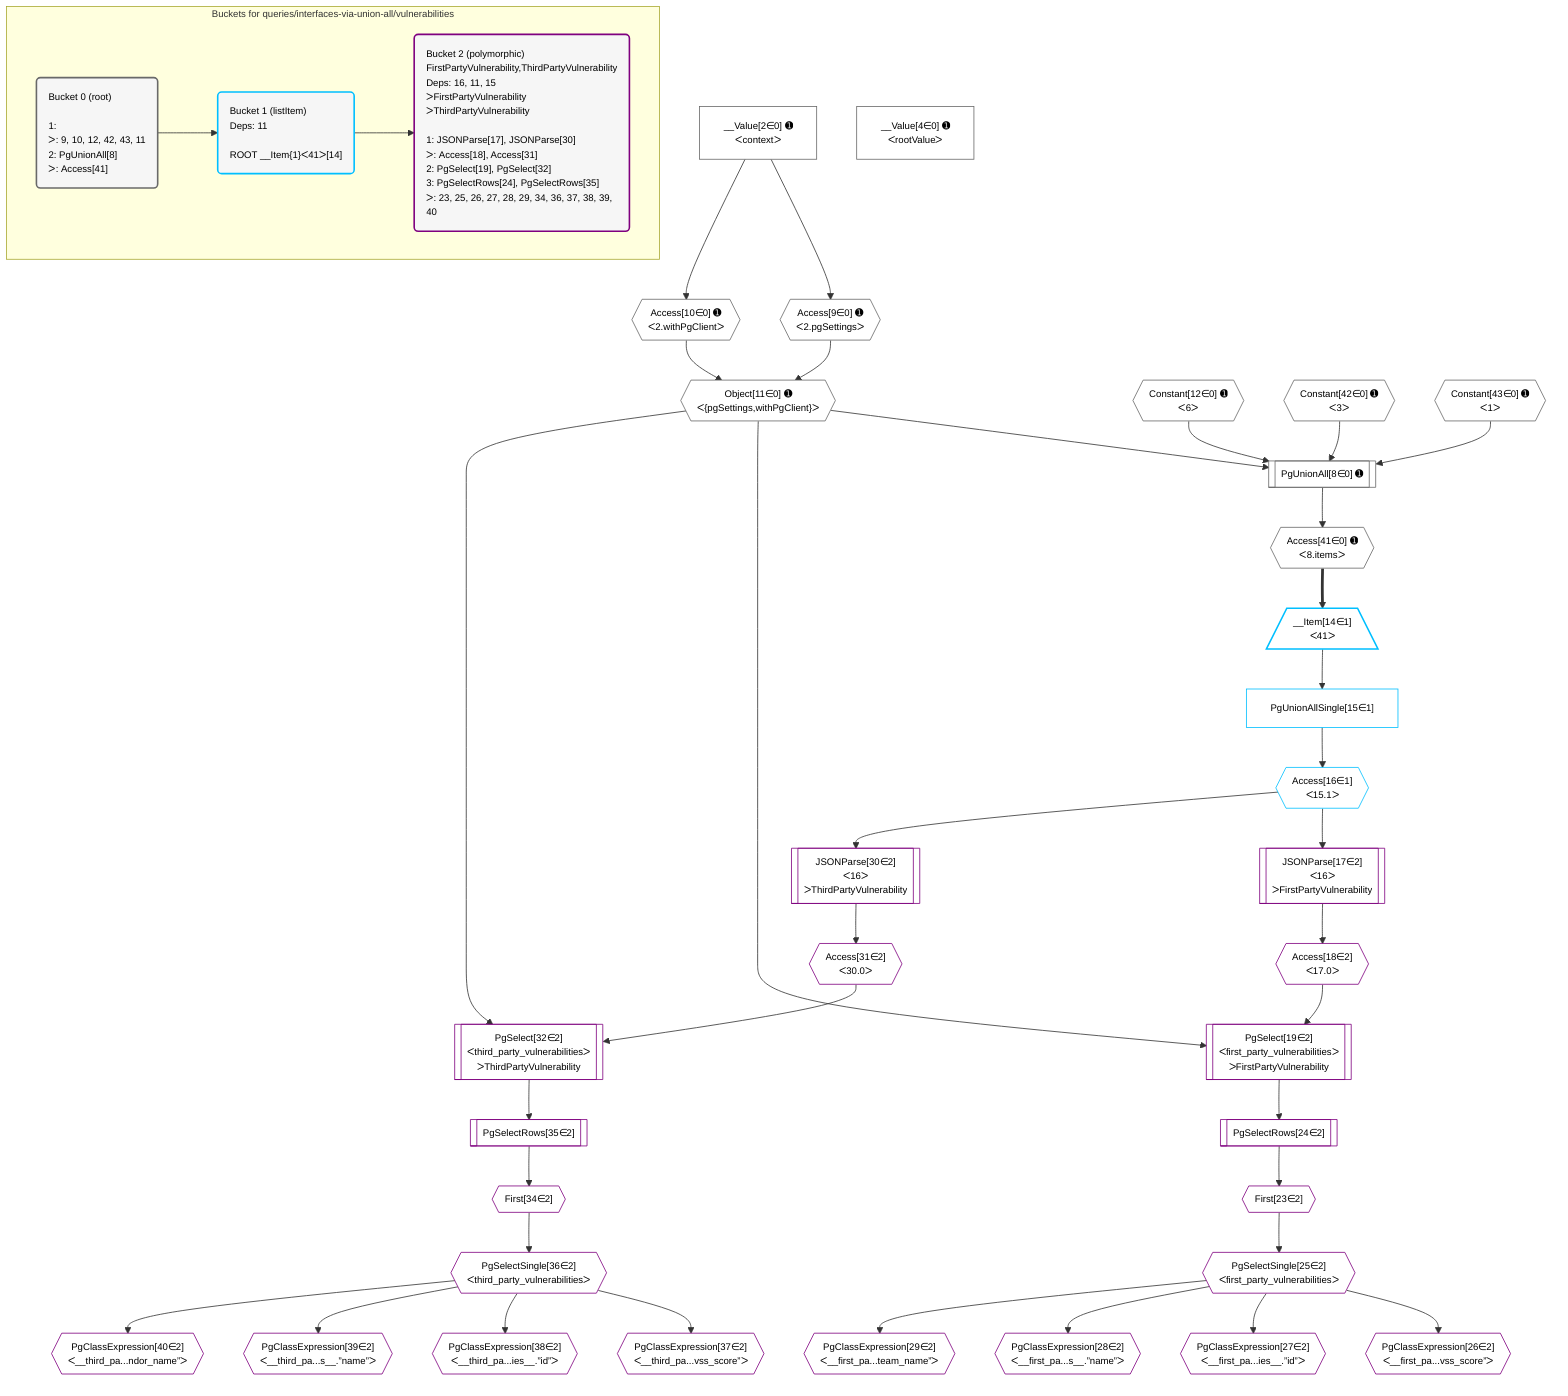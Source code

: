 %%{init: {'themeVariables': { 'fontSize': '12px'}}}%%
graph TD
    classDef path fill:#eee,stroke:#000,color:#000
    classDef plan fill:#fff,stroke-width:1px,color:#000
    classDef itemplan fill:#fff,stroke-width:2px,color:#000
    classDef unbatchedplan fill:#dff,stroke-width:1px,color:#000
    classDef sideeffectplan fill:#fcc,stroke-width:2px,color:#000
    classDef bucket fill:#f6f6f6,color:#000,stroke-width:2px,text-align:left


    %% plan dependencies
    PgUnionAll8[["PgUnionAll[8∈0] ➊"]]:::plan
    Object11{{"Object[11∈0] ➊<br />ᐸ{pgSettings,withPgClient}ᐳ"}}:::plan
    Constant12{{"Constant[12∈0] ➊<br />ᐸ6ᐳ"}}:::plan
    Constant42{{"Constant[42∈0] ➊<br />ᐸ3ᐳ"}}:::plan
    Constant43{{"Constant[43∈0] ➊<br />ᐸ1ᐳ"}}:::plan
    Object11 & Constant12 & Constant42 & Constant43 --> PgUnionAll8
    Access9{{"Access[9∈0] ➊<br />ᐸ2.pgSettingsᐳ"}}:::plan
    Access10{{"Access[10∈0] ➊<br />ᐸ2.withPgClientᐳ"}}:::plan
    Access9 & Access10 --> Object11
    __Value2["__Value[2∈0] ➊<br />ᐸcontextᐳ"]:::plan
    __Value2 --> Access9
    __Value2 --> Access10
    Access41{{"Access[41∈0] ➊<br />ᐸ8.itemsᐳ"}}:::plan
    PgUnionAll8 --> Access41
    __Value4["__Value[4∈0] ➊<br />ᐸrootValueᐳ"]:::plan
    __Item14[/"__Item[14∈1]<br />ᐸ41ᐳ"\]:::itemplan
    Access41 ==> __Item14
    PgUnionAllSingle15["PgUnionAllSingle[15∈1]"]:::plan
    __Item14 --> PgUnionAllSingle15
    Access16{{"Access[16∈1]<br />ᐸ15.1ᐳ"}}:::plan
    PgUnionAllSingle15 --> Access16
    PgSelect19[["PgSelect[19∈2]<br />ᐸfirst_party_vulnerabilitiesᐳ<br />ᐳFirstPartyVulnerability"]]:::plan
    Access18{{"Access[18∈2]<br />ᐸ17.0ᐳ"}}:::plan
    Object11 & Access18 --> PgSelect19
    PgSelect32[["PgSelect[32∈2]<br />ᐸthird_party_vulnerabilitiesᐳ<br />ᐳThirdPartyVulnerability"]]:::plan
    Access31{{"Access[31∈2]<br />ᐸ30.0ᐳ"}}:::plan
    Object11 & Access31 --> PgSelect32
    JSONParse17[["JSONParse[17∈2]<br />ᐸ16ᐳ<br />ᐳFirstPartyVulnerability"]]:::plan
    Access16 --> JSONParse17
    JSONParse17 --> Access18
    First23{{"First[23∈2]"}}:::plan
    PgSelectRows24[["PgSelectRows[24∈2]"]]:::plan
    PgSelectRows24 --> First23
    PgSelect19 --> PgSelectRows24
    PgSelectSingle25{{"PgSelectSingle[25∈2]<br />ᐸfirst_party_vulnerabilitiesᐳ"}}:::plan
    First23 --> PgSelectSingle25
    PgClassExpression26{{"PgClassExpression[26∈2]<br />ᐸ__first_pa...vss_score”ᐳ"}}:::plan
    PgSelectSingle25 --> PgClassExpression26
    PgClassExpression27{{"PgClassExpression[27∈2]<br />ᐸ__first_pa...ies__.”id”ᐳ"}}:::plan
    PgSelectSingle25 --> PgClassExpression27
    PgClassExpression28{{"PgClassExpression[28∈2]<br />ᐸ__first_pa...s__.”name”ᐳ"}}:::plan
    PgSelectSingle25 --> PgClassExpression28
    PgClassExpression29{{"PgClassExpression[29∈2]<br />ᐸ__first_pa...team_name”ᐳ"}}:::plan
    PgSelectSingle25 --> PgClassExpression29
    JSONParse30[["JSONParse[30∈2]<br />ᐸ16ᐳ<br />ᐳThirdPartyVulnerability"]]:::plan
    Access16 --> JSONParse30
    JSONParse30 --> Access31
    First34{{"First[34∈2]"}}:::plan
    PgSelectRows35[["PgSelectRows[35∈2]"]]:::plan
    PgSelectRows35 --> First34
    PgSelect32 --> PgSelectRows35
    PgSelectSingle36{{"PgSelectSingle[36∈2]<br />ᐸthird_party_vulnerabilitiesᐳ"}}:::plan
    First34 --> PgSelectSingle36
    PgClassExpression37{{"PgClassExpression[37∈2]<br />ᐸ__third_pa...vss_score”ᐳ"}}:::plan
    PgSelectSingle36 --> PgClassExpression37
    PgClassExpression38{{"PgClassExpression[38∈2]<br />ᐸ__third_pa...ies__.”id”ᐳ"}}:::plan
    PgSelectSingle36 --> PgClassExpression38
    PgClassExpression39{{"PgClassExpression[39∈2]<br />ᐸ__third_pa...s__.”name”ᐳ"}}:::plan
    PgSelectSingle36 --> PgClassExpression39
    PgClassExpression40{{"PgClassExpression[40∈2]<br />ᐸ__third_pa...ndor_name”ᐳ"}}:::plan
    PgSelectSingle36 --> PgClassExpression40

    %% define steps

    subgraph "Buckets for queries/interfaces-via-union-all/vulnerabilities"
    Bucket0("Bucket 0 (root)<br /><br />1: <br />ᐳ: 9, 10, 12, 42, 43, 11<br />2: PgUnionAll[8]<br />ᐳ: Access[41]"):::bucket
    classDef bucket0 stroke:#696969
    class Bucket0,__Value2,__Value4,PgUnionAll8,Access9,Access10,Object11,Constant12,Access41,Constant42,Constant43 bucket0
    Bucket1("Bucket 1 (listItem)<br />Deps: 11<br /><br />ROOT __Item{1}ᐸ41ᐳ[14]"):::bucket
    classDef bucket1 stroke:#00bfff
    class Bucket1,__Item14,PgUnionAllSingle15,Access16 bucket1
    Bucket2("Bucket 2 (polymorphic)<br />FirstPartyVulnerability,ThirdPartyVulnerability<br />Deps: 16, 11, 15<br />ᐳFirstPartyVulnerability<br />ᐳThirdPartyVulnerability<br /><br />1: JSONParse[17], JSONParse[30]<br />ᐳ: Access[18], Access[31]<br />2: PgSelect[19], PgSelect[32]<br />3: PgSelectRows[24], PgSelectRows[35]<br />ᐳ: 23, 25, 26, 27, 28, 29, 34, 36, 37, 38, 39, 40"):::bucket
    classDef bucket2 stroke:#7f007f
    class Bucket2,JSONParse17,Access18,PgSelect19,First23,PgSelectRows24,PgSelectSingle25,PgClassExpression26,PgClassExpression27,PgClassExpression28,PgClassExpression29,JSONParse30,Access31,PgSelect32,First34,PgSelectRows35,PgSelectSingle36,PgClassExpression37,PgClassExpression38,PgClassExpression39,PgClassExpression40 bucket2
    Bucket0 --> Bucket1
    Bucket1 --> Bucket2
    end